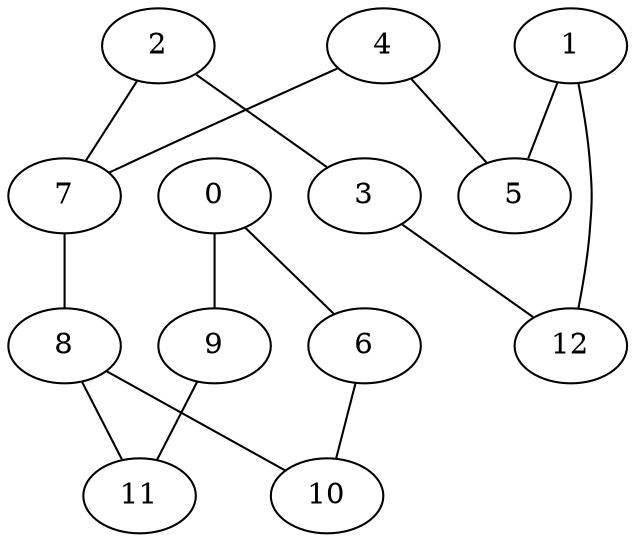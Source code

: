 graph "sampletest150-mod5_image16.bmp" {
	0	 [type=corner,
		x=490,
		y=204];
	6	 [type=corner,
		x=376,
		y=198];
	0 -- 6	 [angle0=".05",
		frequency=1,
		type0=line];
	9	 [type=corner,
		x=493,
		y=320];
	0 -- 9	 [angle0="1.54",
		frequency=1,
		type0=line];
	1	 [type=corner,
		x=27,
		y=369];
	5	 [type=corner,
		x=259,
		y=369];
	1 -- 5	 [angle0=".00",
		frequency=1,
		type0=line];
	12	 [type=corner,
		x=29,
		y=148];
	1 -- 12	 [angle0="-1.56",
		frequency=1,
		type0=line];
	2	 [type=corner,
		x=263,
		y=246];
	3	 [type=corner,
		x=257,
		y=158];
	2 -- 3	 [angle0="1.50",
		frequency=1,
		type0=line];
	7	 [type=intersection,
		x=282,
		y=256];
	2 -- 7	 [angle0=".48",
		frequency=1,
		type0=line];
	3 -- 12	 [angle0=".04",
		frequency=1,
		type0=line];
	4	 [type=corner,
		x=262,
		y=280];
	4 -- 5	 [angle0="-1.54",
		frequency=1,
		type0=line];
	4 -- 7	 [angle0="-.88",
		frequency=1,
		type0=line];
	10	 [type=corner,
		x=369,
		y=246];
	6 -- 10	 [angle0="-1.43",
		frequency=1,
		type0=line];
	8	 [type=intersection,
		x=359,
		y=262];
	7 -- 8	 [angle0=".08",
		frequency=1,
		type0=line];
	8 -- 10	 [angle0="-1.01",
		frequency=1,
		type0=line];
	11	 [type=corner,
		x=380,
		y=317];
	8 -- 11	 [angle0="1.21",
		frequency=1,
		type0=line];
	9 -- 11	 [angle0=".03",
		frequency=1,
		type0=line];
}
